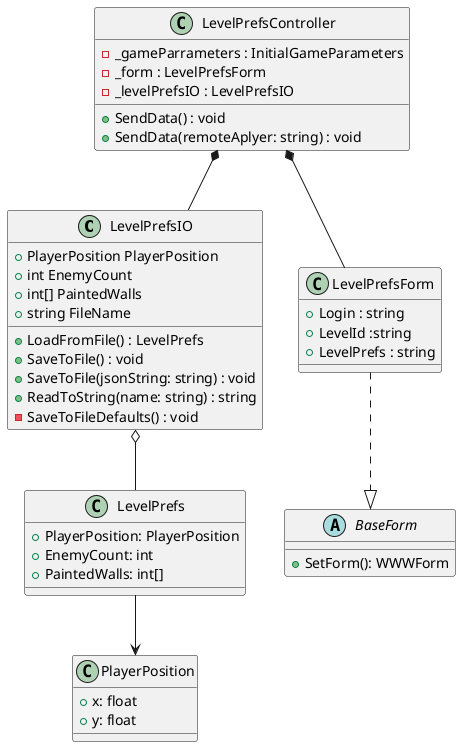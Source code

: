 @startuml

class LevelPrefsIO {
    +PlayerPosition PlayerPosition
    +int EnemyCount
    +int[] PaintedWalls
    +string FileName
    +LoadFromFile() : LevelPrefs
    +SaveToFile() : void
    +SaveToFile(jsonString: string) : void
    +ReadToString(name: string) : string
    -SaveToFileDefaults() : void
}

class LevelPrefsController {
    - _gameParrameters : InitialGameParameters
    - _form : LevelPrefsForm
    - _levelPrefsIO : LevelPrefsIO
    +SendData() : void
    +SendData(remoteAplyer: string) : void
}

class PlayerPosition {
    +x: float
    +y: float
}

class LevelPrefs {
    +PlayerPosition: PlayerPosition
    +EnemyCount: int
    +PaintedWalls: int[]
}

class LevelPrefsForm {
    + Login : string
    + LevelId :string
    + LevelPrefs : string
}

abstract class BaseForm {
    +SetForm(): WWWForm
}

LevelPrefsIO o-- LevelPrefs
LevelPrefsController *-- LevelPrefsForm
LevelPrefsController *-- LevelPrefsIO
LevelPrefs --> PlayerPosition
LevelPrefsForm ..|> BaseForm

@enduml
